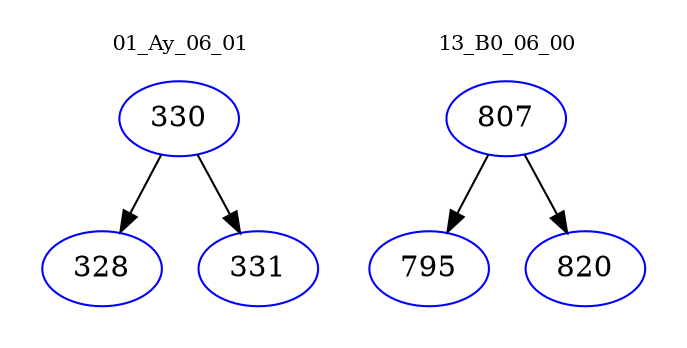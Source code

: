digraph{
subgraph cluster_0 {
color = white
label = "01_Ay_06_01";
fontsize=10;
T0_330 [label="330", color="blue"]
T0_330 -> T0_328 [color="black"]
T0_328 [label="328", color="blue"]
T0_330 -> T0_331 [color="black"]
T0_331 [label="331", color="blue"]
}
subgraph cluster_1 {
color = white
label = "13_B0_06_00";
fontsize=10;
T1_807 [label="807", color="blue"]
T1_807 -> T1_795 [color="black"]
T1_795 [label="795", color="blue"]
T1_807 -> T1_820 [color="black"]
T1_820 [label="820", color="blue"]
}
}
